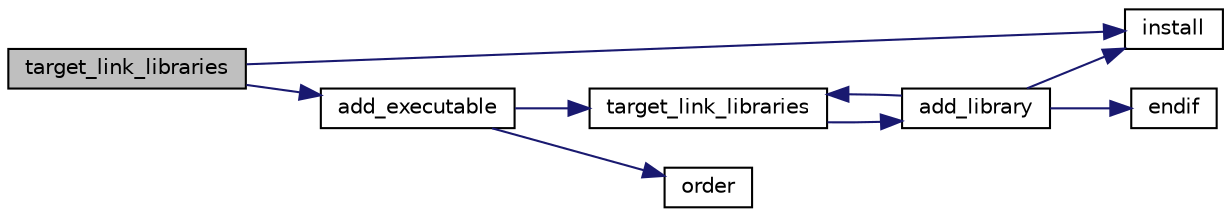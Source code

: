 digraph "target_link_libraries"
{
  edge [fontname="Helvetica",fontsize="10",labelfontname="Helvetica",labelfontsize="10"];
  node [fontname="Helvetica",fontsize="10",shape=record];
  rankdir="LR";
  Node1 [label="target_link_libraries",height=0.2,width=0.4,color="black", fillcolor="grey75", style="filled", fontcolor="black"];
  Node1 -> Node2 [color="midnightblue",fontsize="10",style="solid",fontname="Helvetica"];
  Node2 [label="install",height=0.2,width=0.4,color="black", fillcolor="white", style="filled",URL="$d7/db3/_analysis_2_resources_2tests_2_c_make_lists_8txt.html#a5f1c6f3e6310280508125bd68fb2520d"];
  Node1 -> Node3 [color="midnightblue",fontsize="10",style="solid",fontname="Helvetica"];
  Node3 [label="add_executable",height=0.2,width=0.4,color="black", fillcolor="white", style="filled",URL="$dc/d13/_acquisition_2_setup_2source_2_c_make_lists_8txt.html#a7d99048ac24b98b055dbabe3d5379aba"];
  Node3 -> Node4 [color="midnightblue",fontsize="10",style="solid",fontname="Helvetica"];
  Node4 [label="target_link_libraries",height=0.2,width=0.4,color="black", fillcolor="white", style="filled",URL="$d8/d88/_acquisition_2_interface_2source_2_c_make_lists_8txt.html#aee11318b1686a2c5dc0643ab535aff51"];
  Node4 -> Node5 [color="midnightblue",fontsize="10",style="solid",fontname="Helvetica"];
  Node5 [label="add_library",height=0.2,width=0.4,color="black", fillcolor="white", style="filled",URL="$d8/d36/_core_2source_2_c_make_lists_8txt.html#a04dade15318d8138411c7e87d9b781c6"];
  Node5 -> Node4 [color="midnightblue",fontsize="10",style="solid",fontname="Helvetica"];
  Node5 -> Node6 [color="midnightblue",fontsize="10",style="solid",fontname="Helvetica"];
  Node6 [label="endif",height=0.2,width=0.4,color="black", fillcolor="white", style="filled",URL="$dc/de0/_acquisition_2_m_c_a_2source_2_c_make_lists_8txt.html#aeb1e8c468f68e07ffda16b89438d9b73"];
  Node5 -> Node2 [color="midnightblue",fontsize="10",style="solid",fontname="Helvetica"];
  Node3 -> Node7 [color="midnightblue",fontsize="10",style="solid",fontname="Helvetica"];
  Node7 [label="order",height=0.2,width=0.4,color="black", fillcolor="white", style="filled",URL="$dd/d8b/listener_8cpp.html#ad9cc2fede07ca84705c9b1a36643130e",tooltip="Find the order of magnitude of an input double. "];
}
